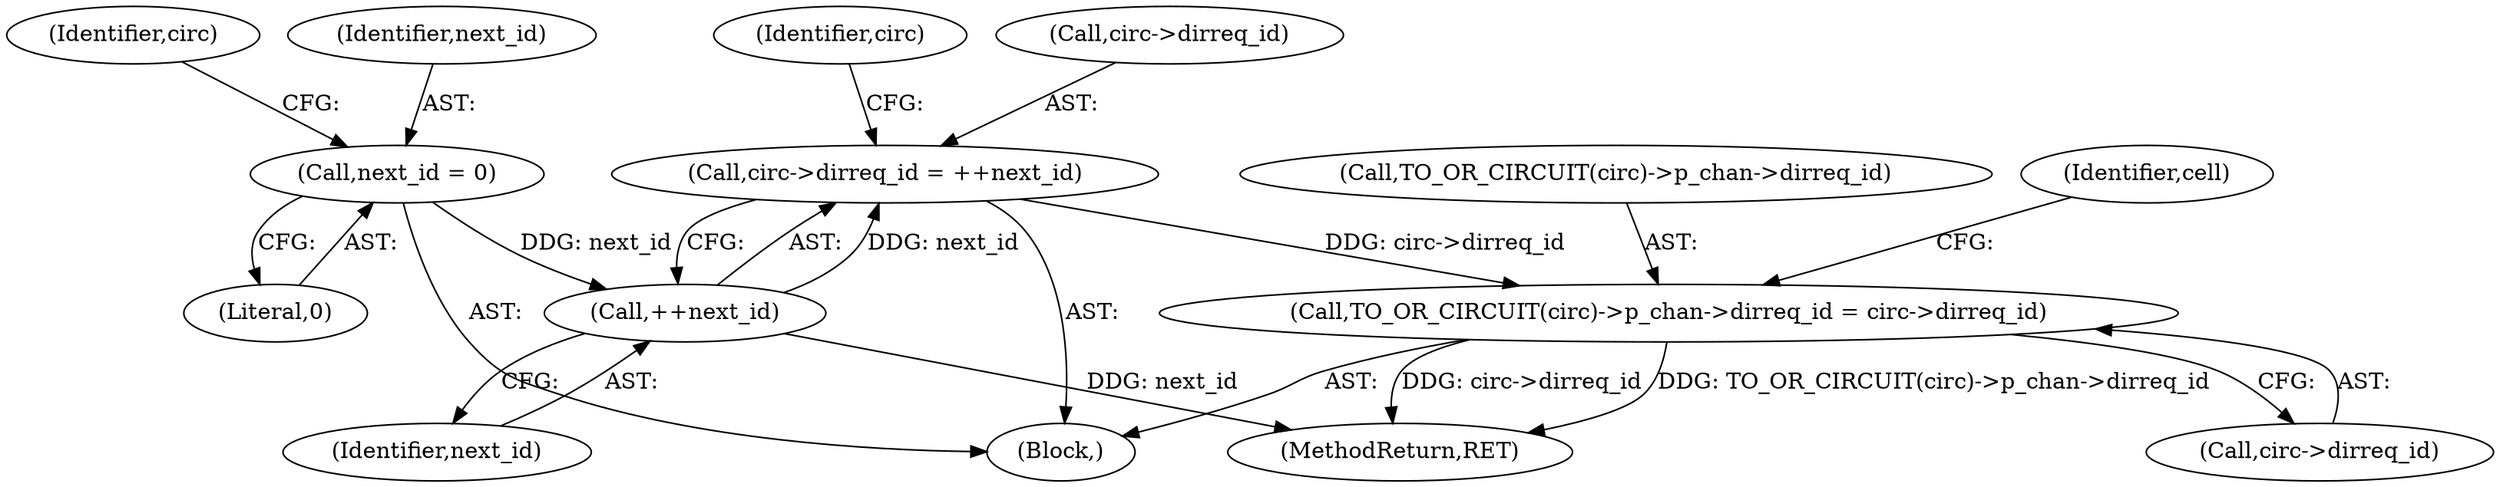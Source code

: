 digraph "0_tor_56a7c5bc15e0447203a491c1ee37de9939ad1dcd@pointer" {
"1000329" [label="(Call,TO_OR_CIRCUIT(circ)->p_chan->dirreq_id = circ->dirreq_id)"];
"1000323" [label="(Call,circ->dirreq_id = ++next_id)"];
"1000327" [label="(Call,++next_id)"];
"1000320" [label="(Call,next_id = 0)"];
"1000318" [label="(Block,)"];
"1000325" [label="(Identifier,circ)"];
"1000341" [label="(Identifier,cell)"];
"1000320" [label="(Call,next_id = 0)"];
"1000327" [label="(Call,++next_id)"];
"1000322" [label="(Literal,0)"];
"1000330" [label="(Call,TO_OR_CIRCUIT(circ)->p_chan->dirreq_id)"];
"1000329" [label="(Call,TO_OR_CIRCUIT(circ)->p_chan->dirreq_id = circ->dirreq_id)"];
"1000333" [label="(Identifier,circ)"];
"1000324" [label="(Call,circ->dirreq_id)"];
"1000336" [label="(Call,circ->dirreq_id)"];
"1000321" [label="(Identifier,next_id)"];
"1000328" [label="(Identifier,next_id)"];
"1001058" [label="(MethodReturn,RET)"];
"1000323" [label="(Call,circ->dirreq_id = ++next_id)"];
"1000329" -> "1000318"  [label="AST: "];
"1000329" -> "1000336"  [label="CFG: "];
"1000330" -> "1000329"  [label="AST: "];
"1000336" -> "1000329"  [label="AST: "];
"1000341" -> "1000329"  [label="CFG: "];
"1000329" -> "1001058"  [label="DDG: circ->dirreq_id"];
"1000329" -> "1001058"  [label="DDG: TO_OR_CIRCUIT(circ)->p_chan->dirreq_id"];
"1000323" -> "1000329"  [label="DDG: circ->dirreq_id"];
"1000323" -> "1000318"  [label="AST: "];
"1000323" -> "1000327"  [label="CFG: "];
"1000324" -> "1000323"  [label="AST: "];
"1000327" -> "1000323"  [label="AST: "];
"1000333" -> "1000323"  [label="CFG: "];
"1000327" -> "1000323"  [label="DDG: next_id"];
"1000327" -> "1000328"  [label="CFG: "];
"1000328" -> "1000327"  [label="AST: "];
"1000327" -> "1001058"  [label="DDG: next_id"];
"1000320" -> "1000327"  [label="DDG: next_id"];
"1000320" -> "1000318"  [label="AST: "];
"1000320" -> "1000322"  [label="CFG: "];
"1000321" -> "1000320"  [label="AST: "];
"1000322" -> "1000320"  [label="AST: "];
"1000325" -> "1000320"  [label="CFG: "];
}

